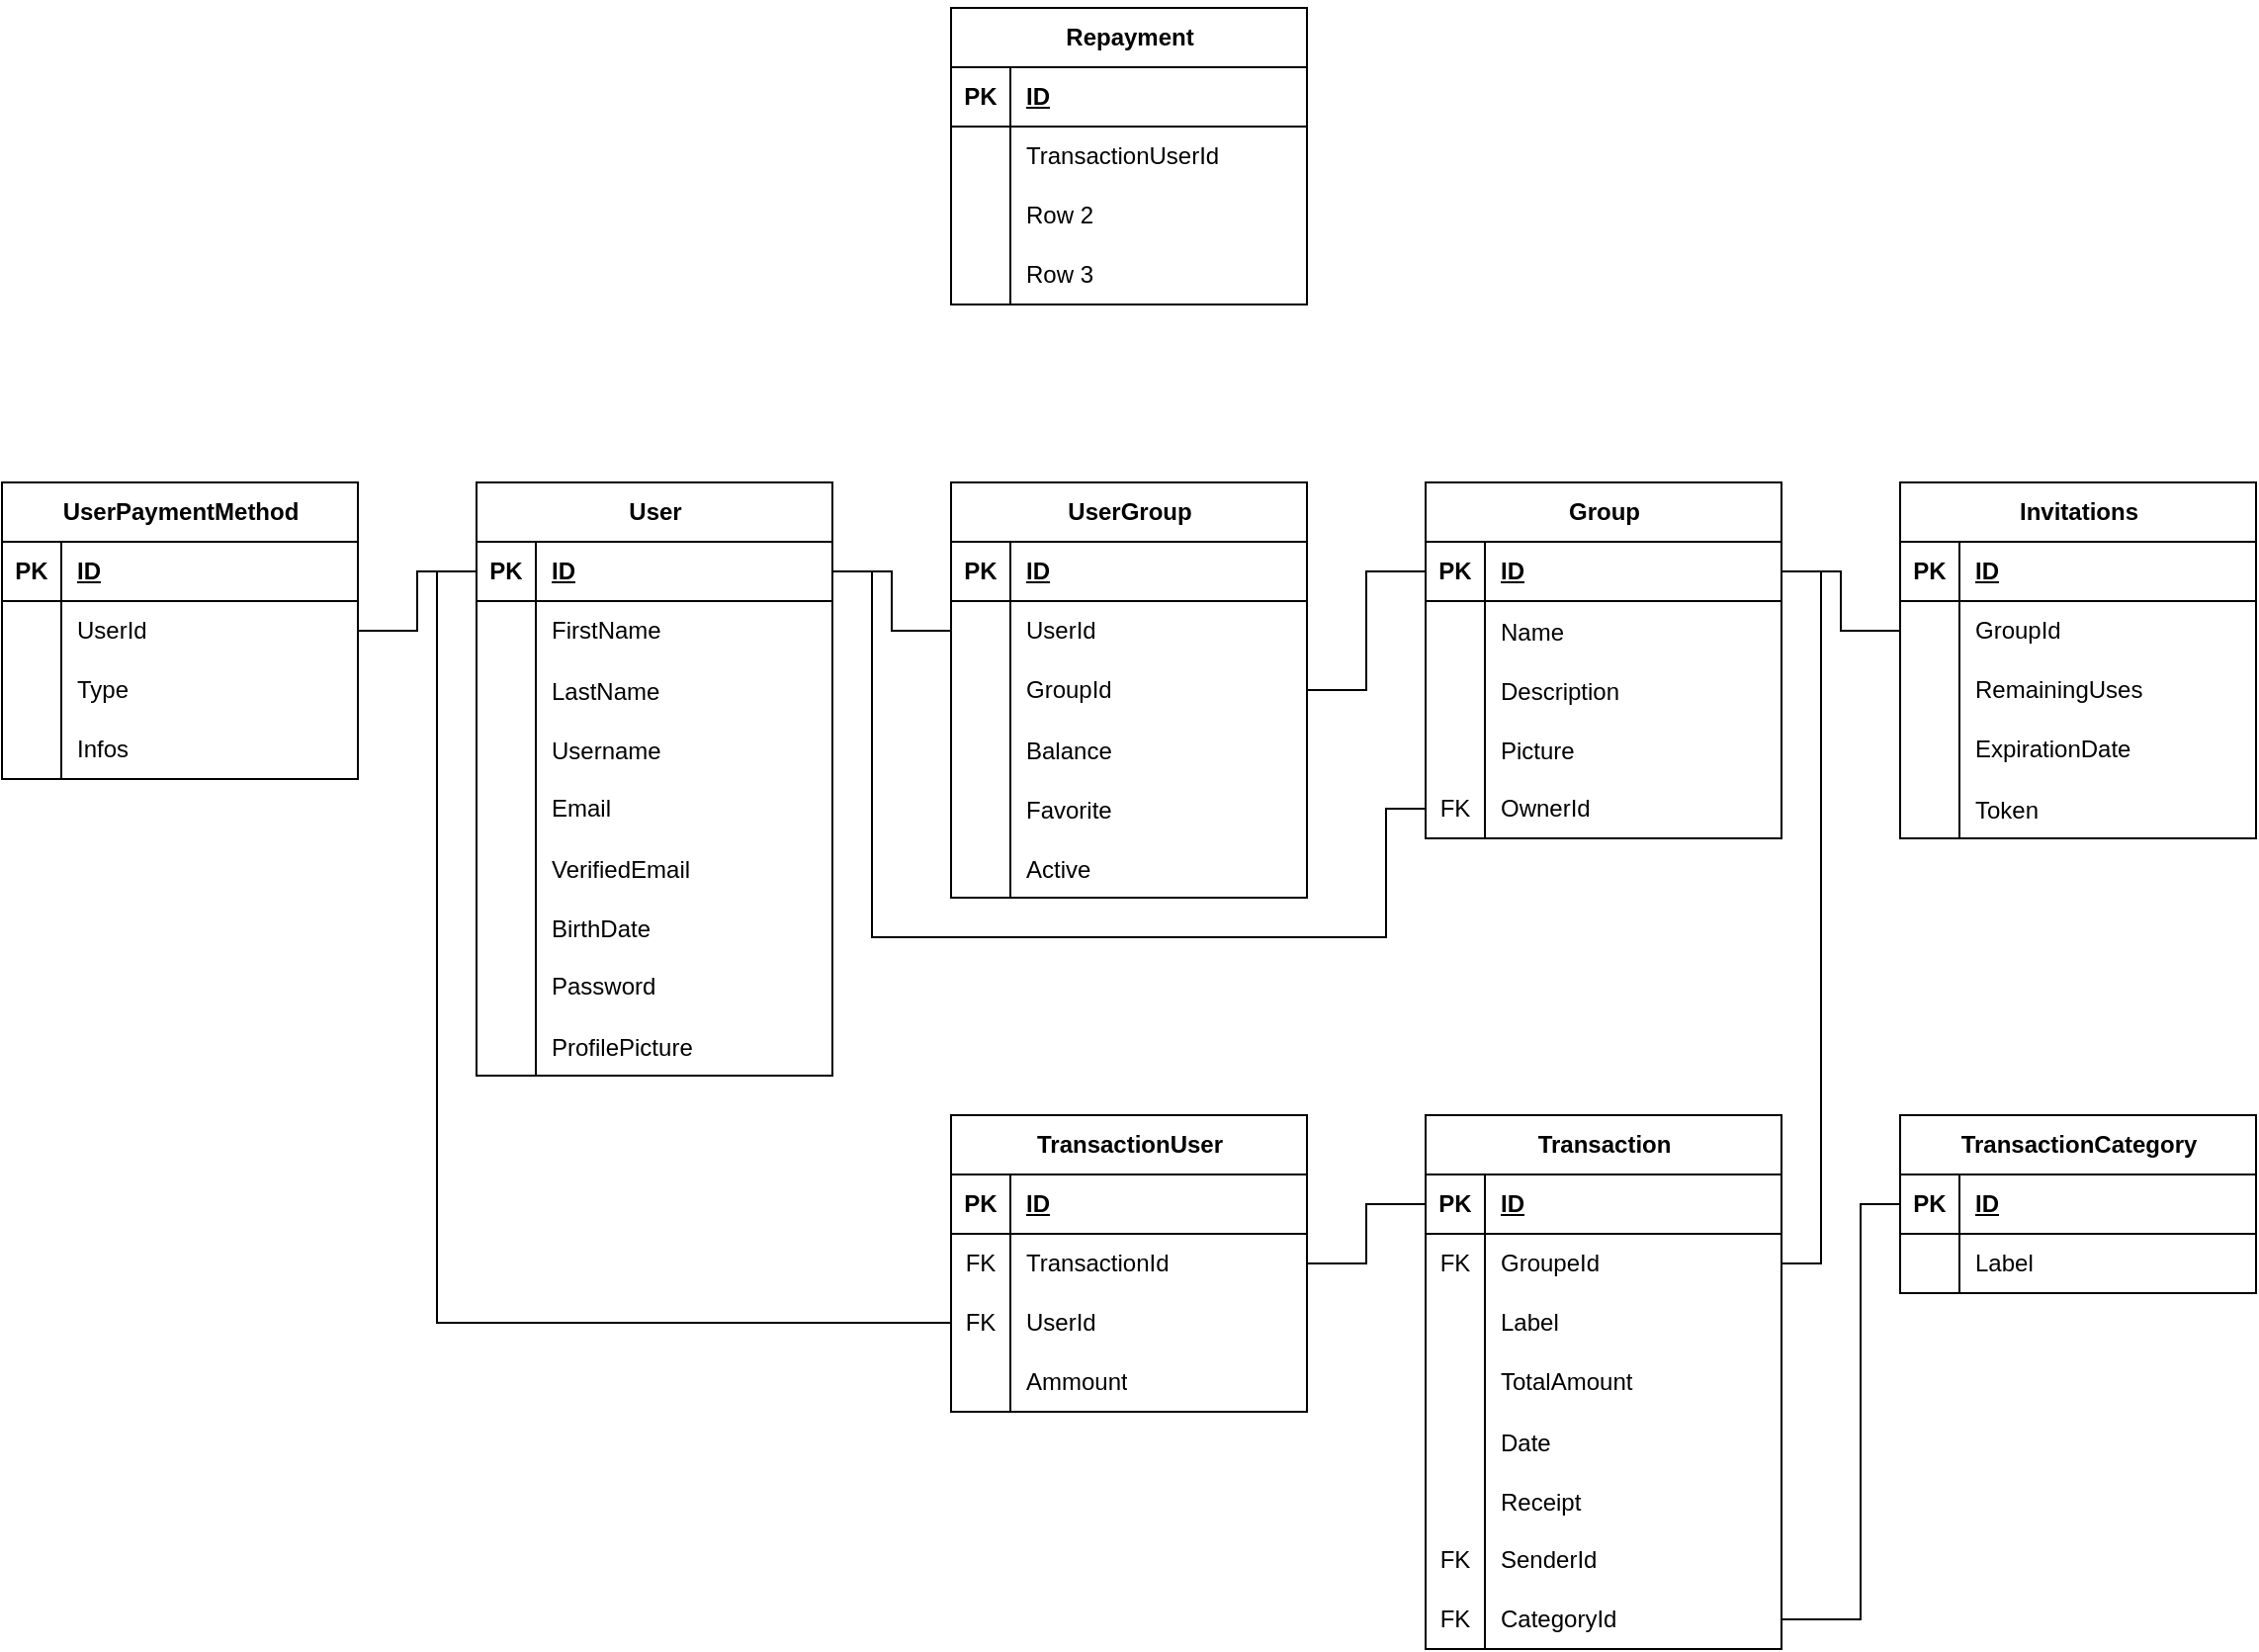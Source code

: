 <mxfile version="24.0.4" type="device">
  <diagram name="Page-1" id="dICfnIpHzRj3zlGAjCOL">
    <mxGraphModel dx="1235" dy="740" grid="1" gridSize="10" guides="1" tooltips="1" connect="1" arrows="1" fold="1" page="1" pageScale="1" pageWidth="2000" pageHeight="2000" math="0" shadow="0">
      <root>
        <mxCell id="0" />
        <mxCell id="1" parent="0" />
        <mxCell id="Q9TRvlxE_U3NsRy2zPiX-1" value="User" style="shape=table;startSize=30;container=1;collapsible=1;childLayout=tableLayout;fixedRows=1;rowLines=0;fontStyle=1;align=center;resizeLast=1;html=1;" parent="1" vertex="1">
          <mxGeometry x="280" y="280" width="180" height="300" as="geometry" />
        </mxCell>
        <mxCell id="Q9TRvlxE_U3NsRy2zPiX-2" value="" style="shape=tableRow;horizontal=0;startSize=0;swimlaneHead=0;swimlaneBody=0;fillColor=none;collapsible=0;dropTarget=0;points=[[0,0.5],[1,0.5]];portConstraint=eastwest;top=0;left=0;right=0;bottom=1;" parent="Q9TRvlxE_U3NsRy2zPiX-1" vertex="1">
          <mxGeometry y="30" width="180" height="30" as="geometry" />
        </mxCell>
        <mxCell id="Q9TRvlxE_U3NsRy2zPiX-3" value="PK" style="shape=partialRectangle;connectable=0;fillColor=none;top=0;left=0;bottom=0;right=0;fontStyle=1;overflow=hidden;whiteSpace=wrap;html=1;" parent="Q9TRvlxE_U3NsRy2zPiX-2" vertex="1">
          <mxGeometry width="30" height="30" as="geometry">
            <mxRectangle width="30" height="30" as="alternateBounds" />
          </mxGeometry>
        </mxCell>
        <mxCell id="Q9TRvlxE_U3NsRy2zPiX-4" value="ID" style="shape=partialRectangle;connectable=0;fillColor=none;top=0;left=0;bottom=0;right=0;align=left;spacingLeft=6;fontStyle=5;overflow=hidden;whiteSpace=wrap;html=1;" parent="Q9TRvlxE_U3NsRy2zPiX-2" vertex="1">
          <mxGeometry x="30" width="150" height="30" as="geometry">
            <mxRectangle width="150" height="30" as="alternateBounds" />
          </mxGeometry>
        </mxCell>
        <mxCell id="Q9TRvlxE_U3NsRy2zPiX-5" value="" style="shape=tableRow;horizontal=0;startSize=0;swimlaneHead=0;swimlaneBody=0;fillColor=none;collapsible=0;dropTarget=0;points=[[0,0.5],[1,0.5]];portConstraint=eastwest;top=0;left=0;right=0;bottom=0;" parent="Q9TRvlxE_U3NsRy2zPiX-1" vertex="1">
          <mxGeometry y="60" width="180" height="30" as="geometry" />
        </mxCell>
        <mxCell id="Q9TRvlxE_U3NsRy2zPiX-6" value="" style="shape=partialRectangle;connectable=0;fillColor=none;top=0;left=0;bottom=0;right=0;editable=1;overflow=hidden;whiteSpace=wrap;html=1;" parent="Q9TRvlxE_U3NsRy2zPiX-5" vertex="1">
          <mxGeometry width="30" height="30" as="geometry">
            <mxRectangle width="30" height="30" as="alternateBounds" />
          </mxGeometry>
        </mxCell>
        <mxCell id="Q9TRvlxE_U3NsRy2zPiX-7" value="FirstName" style="shape=partialRectangle;connectable=0;fillColor=none;top=0;left=0;bottom=0;right=0;align=left;spacingLeft=6;overflow=hidden;whiteSpace=wrap;html=1;" parent="Q9TRvlxE_U3NsRy2zPiX-5" vertex="1">
          <mxGeometry x="30" width="150" height="30" as="geometry">
            <mxRectangle width="150" height="30" as="alternateBounds" />
          </mxGeometry>
        </mxCell>
        <mxCell id="0mL77O75y9aw8C8HfroJ-33" value="" style="shape=tableRow;horizontal=0;startSize=0;swimlaneHead=0;swimlaneBody=0;fillColor=none;collapsible=0;dropTarget=0;points=[[0,0.5],[1,0.5]];portConstraint=eastwest;top=0;left=0;right=0;bottom=0;" parent="Q9TRvlxE_U3NsRy2zPiX-1" vertex="1">
          <mxGeometry y="90" width="180" height="30" as="geometry" />
        </mxCell>
        <mxCell id="0mL77O75y9aw8C8HfroJ-34" value="" style="shape=partialRectangle;connectable=0;fillColor=none;top=0;left=0;bottom=0;right=0;editable=1;overflow=hidden;" parent="0mL77O75y9aw8C8HfroJ-33" vertex="1">
          <mxGeometry width="30" height="30" as="geometry">
            <mxRectangle width="30" height="30" as="alternateBounds" />
          </mxGeometry>
        </mxCell>
        <mxCell id="0mL77O75y9aw8C8HfroJ-35" value="LastName" style="shape=partialRectangle;connectable=0;fillColor=none;top=0;left=0;bottom=0;right=0;align=left;spacingLeft=6;overflow=hidden;" parent="0mL77O75y9aw8C8HfroJ-33" vertex="1">
          <mxGeometry x="30" width="150" height="30" as="geometry">
            <mxRectangle width="150" height="30" as="alternateBounds" />
          </mxGeometry>
        </mxCell>
        <mxCell id="h4ENOzdAuDhGfrV0STLb-4" value="" style="shape=tableRow;horizontal=0;startSize=0;swimlaneHead=0;swimlaneBody=0;fillColor=none;collapsible=0;dropTarget=0;points=[[0,0.5],[1,0.5]];portConstraint=eastwest;top=0;left=0;right=0;bottom=0;" parent="Q9TRvlxE_U3NsRy2zPiX-1" vertex="1">
          <mxGeometry y="120" width="180" height="30" as="geometry" />
        </mxCell>
        <mxCell id="h4ENOzdAuDhGfrV0STLb-5" value="" style="shape=partialRectangle;connectable=0;fillColor=none;top=0;left=0;bottom=0;right=0;editable=1;overflow=hidden;" parent="h4ENOzdAuDhGfrV0STLb-4" vertex="1">
          <mxGeometry width="30" height="30" as="geometry">
            <mxRectangle width="30" height="30" as="alternateBounds" />
          </mxGeometry>
        </mxCell>
        <mxCell id="h4ENOzdAuDhGfrV0STLb-6" value="Username" style="shape=partialRectangle;connectable=0;fillColor=none;top=0;left=0;bottom=0;right=0;align=left;spacingLeft=6;overflow=hidden;" parent="h4ENOzdAuDhGfrV0STLb-4" vertex="1">
          <mxGeometry x="30" width="150" height="30" as="geometry">
            <mxRectangle width="150" height="30" as="alternateBounds" />
          </mxGeometry>
        </mxCell>
        <mxCell id="Q9TRvlxE_U3NsRy2zPiX-8" value="" style="shape=tableRow;horizontal=0;startSize=0;swimlaneHead=0;swimlaneBody=0;fillColor=none;collapsible=0;dropTarget=0;points=[[0,0.5],[1,0.5]];portConstraint=eastwest;top=0;left=0;right=0;bottom=0;" parent="Q9TRvlxE_U3NsRy2zPiX-1" vertex="1">
          <mxGeometry y="150" width="180" height="30" as="geometry" />
        </mxCell>
        <mxCell id="Q9TRvlxE_U3NsRy2zPiX-9" value="" style="shape=partialRectangle;connectable=0;fillColor=none;top=0;left=0;bottom=0;right=0;editable=1;overflow=hidden;whiteSpace=wrap;html=1;" parent="Q9TRvlxE_U3NsRy2zPiX-8" vertex="1">
          <mxGeometry width="30" height="30" as="geometry">
            <mxRectangle width="30" height="30" as="alternateBounds" />
          </mxGeometry>
        </mxCell>
        <mxCell id="Q9TRvlxE_U3NsRy2zPiX-10" value="Email" style="shape=partialRectangle;connectable=0;fillColor=none;top=0;left=0;bottom=0;right=0;align=left;spacingLeft=6;overflow=hidden;whiteSpace=wrap;html=1;" parent="Q9TRvlxE_U3NsRy2zPiX-8" vertex="1">
          <mxGeometry x="30" width="150" height="30" as="geometry">
            <mxRectangle width="150" height="30" as="alternateBounds" />
          </mxGeometry>
        </mxCell>
        <mxCell id="0mL77O75y9aw8C8HfroJ-1" value="" style="shape=tableRow;horizontal=0;startSize=0;swimlaneHead=0;swimlaneBody=0;fillColor=none;collapsible=0;dropTarget=0;points=[[0,0.5],[1,0.5]];portConstraint=eastwest;top=0;left=0;right=0;bottom=0;" parent="Q9TRvlxE_U3NsRy2zPiX-1" vertex="1">
          <mxGeometry y="180" width="180" height="30" as="geometry" />
        </mxCell>
        <mxCell id="0mL77O75y9aw8C8HfroJ-2" value="" style="shape=partialRectangle;connectable=0;fillColor=none;top=0;left=0;bottom=0;right=0;editable=1;overflow=hidden;" parent="0mL77O75y9aw8C8HfroJ-1" vertex="1">
          <mxGeometry width="30" height="30" as="geometry">
            <mxRectangle width="30" height="30" as="alternateBounds" />
          </mxGeometry>
        </mxCell>
        <mxCell id="0mL77O75y9aw8C8HfroJ-3" value="VerifiedEmail" style="shape=partialRectangle;connectable=0;fillColor=none;top=0;left=0;bottom=0;right=0;align=left;spacingLeft=6;overflow=hidden;" parent="0mL77O75y9aw8C8HfroJ-1" vertex="1">
          <mxGeometry x="30" width="150" height="30" as="geometry">
            <mxRectangle width="150" height="30" as="alternateBounds" />
          </mxGeometry>
        </mxCell>
        <mxCell id="h4ENOzdAuDhGfrV0STLb-1" value="" style="shape=tableRow;horizontal=0;startSize=0;swimlaneHead=0;swimlaneBody=0;fillColor=none;collapsible=0;dropTarget=0;points=[[0,0.5],[1,0.5]];portConstraint=eastwest;top=0;left=0;right=0;bottom=0;" parent="Q9TRvlxE_U3NsRy2zPiX-1" vertex="1">
          <mxGeometry y="210" width="180" height="30" as="geometry" />
        </mxCell>
        <mxCell id="h4ENOzdAuDhGfrV0STLb-2" value="" style="shape=partialRectangle;connectable=0;fillColor=none;top=0;left=0;bottom=0;right=0;editable=1;overflow=hidden;" parent="h4ENOzdAuDhGfrV0STLb-1" vertex="1">
          <mxGeometry width="30" height="30" as="geometry">
            <mxRectangle width="30" height="30" as="alternateBounds" />
          </mxGeometry>
        </mxCell>
        <mxCell id="h4ENOzdAuDhGfrV0STLb-3" value="BirthDate" style="shape=partialRectangle;connectable=0;fillColor=none;top=0;left=0;bottom=0;right=0;align=left;spacingLeft=6;overflow=hidden;" parent="h4ENOzdAuDhGfrV0STLb-1" vertex="1">
          <mxGeometry x="30" width="150" height="30" as="geometry">
            <mxRectangle width="150" height="30" as="alternateBounds" />
          </mxGeometry>
        </mxCell>
        <mxCell id="Q9TRvlxE_U3NsRy2zPiX-11" value="" style="shape=tableRow;horizontal=0;startSize=0;swimlaneHead=0;swimlaneBody=0;fillColor=none;collapsible=0;dropTarget=0;points=[[0,0.5],[1,0.5]];portConstraint=eastwest;top=0;left=0;right=0;bottom=0;" parent="Q9TRvlxE_U3NsRy2zPiX-1" vertex="1">
          <mxGeometry y="240" width="180" height="30" as="geometry" />
        </mxCell>
        <mxCell id="Q9TRvlxE_U3NsRy2zPiX-12" value="" style="shape=partialRectangle;connectable=0;fillColor=none;top=0;left=0;bottom=0;right=0;editable=1;overflow=hidden;whiteSpace=wrap;html=1;" parent="Q9TRvlxE_U3NsRy2zPiX-11" vertex="1">
          <mxGeometry width="30" height="30" as="geometry">
            <mxRectangle width="30" height="30" as="alternateBounds" />
          </mxGeometry>
        </mxCell>
        <mxCell id="Q9TRvlxE_U3NsRy2zPiX-13" value="Password" style="shape=partialRectangle;connectable=0;fillColor=none;top=0;left=0;bottom=0;right=0;align=left;spacingLeft=6;overflow=hidden;whiteSpace=wrap;html=1;" parent="Q9TRvlxE_U3NsRy2zPiX-11" vertex="1">
          <mxGeometry x="30" width="150" height="30" as="geometry">
            <mxRectangle width="150" height="30" as="alternateBounds" />
          </mxGeometry>
        </mxCell>
        <mxCell id="eYd8z5ti8lyEU6Po_vvM-1" value="" style="shape=tableRow;horizontal=0;startSize=0;swimlaneHead=0;swimlaneBody=0;fillColor=none;collapsible=0;dropTarget=0;points=[[0,0.5],[1,0.5]];portConstraint=eastwest;top=0;left=0;right=0;bottom=0;" parent="Q9TRvlxE_U3NsRy2zPiX-1" vertex="1">
          <mxGeometry y="270" width="180" height="30" as="geometry" />
        </mxCell>
        <mxCell id="eYd8z5ti8lyEU6Po_vvM-2" value="" style="shape=partialRectangle;connectable=0;fillColor=none;top=0;left=0;bottom=0;right=0;editable=1;overflow=hidden;" parent="eYd8z5ti8lyEU6Po_vvM-1" vertex="1">
          <mxGeometry width="30" height="30" as="geometry">
            <mxRectangle width="30" height="30" as="alternateBounds" />
          </mxGeometry>
        </mxCell>
        <mxCell id="eYd8z5ti8lyEU6Po_vvM-3" value="ProfilePicture" style="shape=partialRectangle;connectable=0;fillColor=none;top=0;left=0;bottom=0;right=0;align=left;spacingLeft=6;overflow=hidden;" parent="eYd8z5ti8lyEU6Po_vvM-1" vertex="1">
          <mxGeometry x="30" width="150" height="30" as="geometry">
            <mxRectangle width="150" height="30" as="alternateBounds" />
          </mxGeometry>
        </mxCell>
        <mxCell id="Q9TRvlxE_U3NsRy2zPiX-18" value="Group" style="shape=table;startSize=30;container=1;collapsible=1;childLayout=tableLayout;fixedRows=1;rowLines=0;fontStyle=1;align=center;resizeLast=1;html=1;" parent="1" vertex="1">
          <mxGeometry x="760" y="280" width="180" height="180" as="geometry" />
        </mxCell>
        <mxCell id="Q9TRvlxE_U3NsRy2zPiX-19" value="" style="shape=tableRow;horizontal=0;startSize=0;swimlaneHead=0;swimlaneBody=0;fillColor=none;collapsible=0;dropTarget=0;points=[[0,0.5],[1,0.5]];portConstraint=eastwest;top=0;left=0;right=0;bottom=1;" parent="Q9TRvlxE_U3NsRy2zPiX-18" vertex="1">
          <mxGeometry y="30" width="180" height="30" as="geometry" />
        </mxCell>
        <mxCell id="Q9TRvlxE_U3NsRy2zPiX-20" value="PK" style="shape=partialRectangle;connectable=0;fillColor=none;top=0;left=0;bottom=0;right=0;fontStyle=1;overflow=hidden;whiteSpace=wrap;html=1;" parent="Q9TRvlxE_U3NsRy2zPiX-19" vertex="1">
          <mxGeometry width="30" height="30" as="geometry">
            <mxRectangle width="30" height="30" as="alternateBounds" />
          </mxGeometry>
        </mxCell>
        <mxCell id="Q9TRvlxE_U3NsRy2zPiX-21" value="ID" style="shape=partialRectangle;connectable=0;fillColor=none;top=0;left=0;bottom=0;right=0;align=left;spacingLeft=6;fontStyle=5;overflow=hidden;whiteSpace=wrap;html=1;" parent="Q9TRvlxE_U3NsRy2zPiX-19" vertex="1">
          <mxGeometry x="30" width="150" height="30" as="geometry">
            <mxRectangle width="150" height="30" as="alternateBounds" />
          </mxGeometry>
        </mxCell>
        <mxCell id="eYd8z5ti8lyEU6Po_vvM-51" value="" style="shape=tableRow;horizontal=0;startSize=0;swimlaneHead=0;swimlaneBody=0;fillColor=none;collapsible=0;dropTarget=0;points=[[0,0.5],[1,0.5]];portConstraint=eastwest;top=0;left=0;right=0;bottom=0;" parent="Q9TRvlxE_U3NsRy2zPiX-18" vertex="1">
          <mxGeometry y="60" width="180" height="30" as="geometry" />
        </mxCell>
        <mxCell id="eYd8z5ti8lyEU6Po_vvM-52" value="" style="shape=partialRectangle;connectable=0;fillColor=none;top=0;left=0;bottom=0;right=0;editable=1;overflow=hidden;" parent="eYd8z5ti8lyEU6Po_vvM-51" vertex="1">
          <mxGeometry width="30" height="30" as="geometry">
            <mxRectangle width="30" height="30" as="alternateBounds" />
          </mxGeometry>
        </mxCell>
        <mxCell id="eYd8z5ti8lyEU6Po_vvM-53" value="Name" style="shape=partialRectangle;connectable=0;fillColor=none;top=0;left=0;bottom=0;right=0;align=left;spacingLeft=6;overflow=hidden;" parent="eYd8z5ti8lyEU6Po_vvM-51" vertex="1">
          <mxGeometry x="30" width="150" height="30" as="geometry">
            <mxRectangle width="150" height="30" as="alternateBounds" />
          </mxGeometry>
        </mxCell>
        <mxCell id="0mL77O75y9aw8C8HfroJ-7" value="" style="shape=tableRow;horizontal=0;startSize=0;swimlaneHead=0;swimlaneBody=0;fillColor=none;collapsible=0;dropTarget=0;points=[[0,0.5],[1,0.5]];portConstraint=eastwest;top=0;left=0;right=0;bottom=0;" parent="Q9TRvlxE_U3NsRy2zPiX-18" vertex="1">
          <mxGeometry y="90" width="180" height="30" as="geometry" />
        </mxCell>
        <mxCell id="0mL77O75y9aw8C8HfroJ-8" value="" style="shape=partialRectangle;connectable=0;fillColor=none;top=0;left=0;bottom=0;right=0;editable=1;overflow=hidden;" parent="0mL77O75y9aw8C8HfroJ-7" vertex="1">
          <mxGeometry width="30" height="30" as="geometry">
            <mxRectangle width="30" height="30" as="alternateBounds" />
          </mxGeometry>
        </mxCell>
        <mxCell id="0mL77O75y9aw8C8HfroJ-9" value="Description" style="shape=partialRectangle;connectable=0;fillColor=none;top=0;left=0;bottom=0;right=0;align=left;spacingLeft=6;overflow=hidden;" parent="0mL77O75y9aw8C8HfroJ-7" vertex="1">
          <mxGeometry x="30" width="150" height="30" as="geometry">
            <mxRectangle width="150" height="30" as="alternateBounds" />
          </mxGeometry>
        </mxCell>
        <mxCell id="0mL77O75y9aw8C8HfroJ-10" value="" style="shape=tableRow;horizontal=0;startSize=0;swimlaneHead=0;swimlaneBody=0;fillColor=none;collapsible=0;dropTarget=0;points=[[0,0.5],[1,0.5]];portConstraint=eastwest;top=0;left=0;right=0;bottom=0;" parent="Q9TRvlxE_U3NsRy2zPiX-18" vertex="1">
          <mxGeometry y="120" width="180" height="30" as="geometry" />
        </mxCell>
        <mxCell id="0mL77O75y9aw8C8HfroJ-11" value="" style="shape=partialRectangle;connectable=0;fillColor=none;top=0;left=0;bottom=0;right=0;editable=1;overflow=hidden;" parent="0mL77O75y9aw8C8HfroJ-10" vertex="1">
          <mxGeometry width="30" height="30" as="geometry">
            <mxRectangle width="30" height="30" as="alternateBounds" />
          </mxGeometry>
        </mxCell>
        <mxCell id="0mL77O75y9aw8C8HfroJ-12" value="Picture" style="shape=partialRectangle;connectable=0;fillColor=none;top=0;left=0;bottom=0;right=0;align=left;spacingLeft=6;overflow=hidden;" parent="0mL77O75y9aw8C8HfroJ-10" vertex="1">
          <mxGeometry x="30" width="150" height="30" as="geometry">
            <mxRectangle width="150" height="30" as="alternateBounds" />
          </mxGeometry>
        </mxCell>
        <mxCell id="qeJDPoLPj1U3H1TJBZwJ-5" value="" style="shape=tableRow;horizontal=0;startSize=0;swimlaneHead=0;swimlaneBody=0;fillColor=none;collapsible=0;dropTarget=0;points=[[0,0.5],[1,0.5]];portConstraint=eastwest;top=0;left=0;right=0;bottom=0;" parent="Q9TRvlxE_U3NsRy2zPiX-18" vertex="1">
          <mxGeometry y="150" width="180" height="30" as="geometry" />
        </mxCell>
        <mxCell id="qeJDPoLPj1U3H1TJBZwJ-6" value="FK" style="shape=partialRectangle;connectable=0;fillColor=none;top=0;left=0;bottom=0;right=0;fontStyle=0;overflow=hidden;whiteSpace=wrap;html=1;" parent="qeJDPoLPj1U3H1TJBZwJ-5" vertex="1">
          <mxGeometry width="30" height="30" as="geometry">
            <mxRectangle width="30" height="30" as="alternateBounds" />
          </mxGeometry>
        </mxCell>
        <mxCell id="qeJDPoLPj1U3H1TJBZwJ-7" value="OwnerId" style="shape=partialRectangle;connectable=0;fillColor=none;top=0;left=0;bottom=0;right=0;align=left;spacingLeft=6;fontStyle=0;overflow=hidden;whiteSpace=wrap;html=1;" parent="qeJDPoLPj1U3H1TJBZwJ-5" vertex="1">
          <mxGeometry x="30" width="150" height="30" as="geometry">
            <mxRectangle width="150" height="30" as="alternateBounds" />
          </mxGeometry>
        </mxCell>
        <mxCell id="eYd8z5ti8lyEU6Po_vvM-4" value="Transaction" style="shape=table;startSize=30;container=1;collapsible=1;childLayout=tableLayout;fixedRows=1;rowLines=0;fontStyle=1;align=center;resizeLast=1;html=1;" parent="1" vertex="1">
          <mxGeometry x="760" y="600" width="180" height="270" as="geometry">
            <mxRectangle x="520" y="360" width="110" height="30" as="alternateBounds" />
          </mxGeometry>
        </mxCell>
        <mxCell id="eYd8z5ti8lyEU6Po_vvM-5" value="" style="shape=tableRow;horizontal=0;startSize=0;swimlaneHead=0;swimlaneBody=0;fillColor=none;collapsible=0;dropTarget=0;points=[[0,0.5],[1,0.5]];portConstraint=eastwest;top=0;left=0;right=0;bottom=1;" parent="eYd8z5ti8lyEU6Po_vvM-4" vertex="1">
          <mxGeometry y="30" width="180" height="30" as="geometry" />
        </mxCell>
        <mxCell id="eYd8z5ti8lyEU6Po_vvM-6" value="PK" style="shape=partialRectangle;connectable=0;fillColor=none;top=0;left=0;bottom=0;right=0;fontStyle=1;overflow=hidden;whiteSpace=wrap;html=1;" parent="eYd8z5ti8lyEU6Po_vvM-5" vertex="1">
          <mxGeometry width="30" height="30" as="geometry">
            <mxRectangle width="30" height="30" as="alternateBounds" />
          </mxGeometry>
        </mxCell>
        <mxCell id="eYd8z5ti8lyEU6Po_vvM-7" value="ID" style="shape=partialRectangle;connectable=0;fillColor=none;top=0;left=0;bottom=0;right=0;align=left;spacingLeft=6;fontStyle=5;overflow=hidden;whiteSpace=wrap;html=1;" parent="eYd8z5ti8lyEU6Po_vvM-5" vertex="1">
          <mxGeometry x="30" width="150" height="30" as="geometry">
            <mxRectangle width="150" height="30" as="alternateBounds" />
          </mxGeometry>
        </mxCell>
        <mxCell id="eYd8z5ti8lyEU6Po_vvM-23" value="" style="shape=tableRow;horizontal=0;startSize=0;swimlaneHead=0;swimlaneBody=0;fillColor=none;collapsible=0;dropTarget=0;points=[[0,0.5],[1,0.5]];portConstraint=eastwest;top=0;left=0;right=0;bottom=0;" parent="eYd8z5ti8lyEU6Po_vvM-4" vertex="1">
          <mxGeometry y="60" width="180" height="30" as="geometry" />
        </mxCell>
        <mxCell id="eYd8z5ti8lyEU6Po_vvM-24" value="FK" style="shape=partialRectangle;connectable=0;fillColor=none;top=0;left=0;bottom=0;right=0;fontStyle=0;overflow=hidden;whiteSpace=wrap;html=1;" parent="eYd8z5ti8lyEU6Po_vvM-23" vertex="1">
          <mxGeometry width="30" height="30" as="geometry">
            <mxRectangle width="30" height="30" as="alternateBounds" />
          </mxGeometry>
        </mxCell>
        <mxCell id="eYd8z5ti8lyEU6Po_vvM-25" value="GroupeId" style="shape=partialRectangle;connectable=0;fillColor=none;top=0;left=0;bottom=0;right=0;align=left;spacingLeft=6;fontStyle=0;overflow=hidden;whiteSpace=wrap;html=1;" parent="eYd8z5ti8lyEU6Po_vvM-23" vertex="1">
          <mxGeometry x="30" width="150" height="30" as="geometry">
            <mxRectangle width="150" height="30" as="alternateBounds" />
          </mxGeometry>
        </mxCell>
        <mxCell id="eYd8z5ti8lyEU6Po_vvM-8" value="" style="shape=tableRow;horizontal=0;startSize=0;swimlaneHead=0;swimlaneBody=0;fillColor=none;collapsible=0;dropTarget=0;points=[[0,0.5],[1,0.5]];portConstraint=eastwest;top=0;left=0;right=0;bottom=0;" parent="eYd8z5ti8lyEU6Po_vvM-4" vertex="1">
          <mxGeometry y="90" width="180" height="30" as="geometry" />
        </mxCell>
        <mxCell id="eYd8z5ti8lyEU6Po_vvM-9" value="" style="shape=partialRectangle;connectable=0;fillColor=none;top=0;left=0;bottom=0;right=0;editable=1;overflow=hidden;whiteSpace=wrap;html=1;" parent="eYd8z5ti8lyEU6Po_vvM-8" vertex="1">
          <mxGeometry width="30" height="30" as="geometry">
            <mxRectangle width="30" height="30" as="alternateBounds" />
          </mxGeometry>
        </mxCell>
        <mxCell id="eYd8z5ti8lyEU6Po_vvM-10" value="Label" style="shape=partialRectangle;connectable=0;fillColor=none;top=0;left=0;bottom=0;right=0;align=left;spacingLeft=6;overflow=hidden;whiteSpace=wrap;html=1;" parent="eYd8z5ti8lyEU6Po_vvM-8" vertex="1">
          <mxGeometry x="30" width="150" height="30" as="geometry">
            <mxRectangle width="150" height="30" as="alternateBounds" />
          </mxGeometry>
        </mxCell>
        <mxCell id="eYd8z5ti8lyEU6Po_vvM-14" value="" style="shape=tableRow;horizontal=0;startSize=0;swimlaneHead=0;swimlaneBody=0;fillColor=none;collapsible=0;dropTarget=0;points=[[0,0.5],[1,0.5]];portConstraint=eastwest;top=0;left=0;right=0;bottom=0;" parent="eYd8z5ti8lyEU6Po_vvM-4" vertex="1">
          <mxGeometry y="120" width="180" height="30" as="geometry" />
        </mxCell>
        <mxCell id="eYd8z5ti8lyEU6Po_vvM-15" value="" style="shape=partialRectangle;connectable=0;fillColor=none;top=0;left=0;bottom=0;right=0;editable=1;overflow=hidden;whiteSpace=wrap;html=1;" parent="eYd8z5ti8lyEU6Po_vvM-14" vertex="1">
          <mxGeometry width="30" height="30" as="geometry">
            <mxRectangle width="30" height="30" as="alternateBounds" />
          </mxGeometry>
        </mxCell>
        <mxCell id="eYd8z5ti8lyEU6Po_vvM-16" value="TotalAmount" style="shape=partialRectangle;connectable=0;fillColor=none;top=0;left=0;bottom=0;right=0;align=left;spacingLeft=6;overflow=hidden;whiteSpace=wrap;html=1;" parent="eYd8z5ti8lyEU6Po_vvM-14" vertex="1">
          <mxGeometry x="30" width="150" height="30" as="geometry">
            <mxRectangle width="150" height="30" as="alternateBounds" />
          </mxGeometry>
        </mxCell>
        <mxCell id="eYd8z5ti8lyEU6Po_vvM-17" value="" style="shape=tableRow;horizontal=0;startSize=0;swimlaneHead=0;swimlaneBody=0;fillColor=none;collapsible=0;dropTarget=0;points=[[0,0.5],[1,0.5]];portConstraint=eastwest;top=0;left=0;right=0;bottom=0;" parent="eYd8z5ti8lyEU6Po_vvM-4" vertex="1">
          <mxGeometry y="150" width="180" height="30" as="geometry" />
        </mxCell>
        <mxCell id="eYd8z5ti8lyEU6Po_vvM-18" value="" style="shape=partialRectangle;connectable=0;fillColor=none;top=0;left=0;bottom=0;right=0;editable=1;overflow=hidden;" parent="eYd8z5ti8lyEU6Po_vvM-17" vertex="1">
          <mxGeometry width="30" height="30" as="geometry">
            <mxRectangle width="30" height="30" as="alternateBounds" />
          </mxGeometry>
        </mxCell>
        <mxCell id="eYd8z5ti8lyEU6Po_vvM-19" value="Date" style="shape=partialRectangle;connectable=0;fillColor=none;top=0;left=0;bottom=0;right=0;align=left;spacingLeft=6;overflow=hidden;" parent="eYd8z5ti8lyEU6Po_vvM-17" vertex="1">
          <mxGeometry x="30" width="150" height="30" as="geometry">
            <mxRectangle width="150" height="30" as="alternateBounds" />
          </mxGeometry>
        </mxCell>
        <mxCell id="eYd8z5ti8lyEU6Po_vvM-20" value="" style="shape=tableRow;horizontal=0;startSize=0;swimlaneHead=0;swimlaneBody=0;fillColor=none;collapsible=0;dropTarget=0;points=[[0,0.5],[1,0.5]];portConstraint=eastwest;top=0;left=0;right=0;bottom=0;" parent="eYd8z5ti8lyEU6Po_vvM-4" vertex="1">
          <mxGeometry y="180" width="180" height="30" as="geometry" />
        </mxCell>
        <mxCell id="eYd8z5ti8lyEU6Po_vvM-21" value="" style="shape=partialRectangle;connectable=0;fillColor=none;top=0;left=0;bottom=0;right=0;editable=1;overflow=hidden;" parent="eYd8z5ti8lyEU6Po_vvM-20" vertex="1">
          <mxGeometry width="30" height="30" as="geometry">
            <mxRectangle width="30" height="30" as="alternateBounds" />
          </mxGeometry>
        </mxCell>
        <mxCell id="eYd8z5ti8lyEU6Po_vvM-22" value="Receipt" style="shape=partialRectangle;connectable=0;fillColor=none;top=0;left=0;bottom=0;right=0;align=left;spacingLeft=6;overflow=hidden;" parent="eYd8z5ti8lyEU6Po_vvM-20" vertex="1">
          <mxGeometry x="30" width="150" height="30" as="geometry">
            <mxRectangle width="150" height="30" as="alternateBounds" />
          </mxGeometry>
        </mxCell>
        <mxCell id="eYd8z5ti8lyEU6Po_vvM-26" value="" style="shape=tableRow;horizontal=0;startSize=0;swimlaneHead=0;swimlaneBody=0;fillColor=none;collapsible=0;dropTarget=0;points=[[0,0.5],[1,0.5]];portConstraint=eastwest;top=0;left=0;right=0;bottom=0;" parent="eYd8z5ti8lyEU6Po_vvM-4" vertex="1">
          <mxGeometry y="210" width="180" height="30" as="geometry" />
        </mxCell>
        <mxCell id="eYd8z5ti8lyEU6Po_vvM-27" value="FK" style="shape=partialRectangle;connectable=0;fillColor=none;top=0;left=0;bottom=0;right=0;fontStyle=0;overflow=hidden;whiteSpace=wrap;html=1;" parent="eYd8z5ti8lyEU6Po_vvM-26" vertex="1">
          <mxGeometry width="30" height="30" as="geometry">
            <mxRectangle width="30" height="30" as="alternateBounds" />
          </mxGeometry>
        </mxCell>
        <mxCell id="eYd8z5ti8lyEU6Po_vvM-28" value="SenderId" style="shape=partialRectangle;connectable=0;fillColor=none;top=0;left=0;bottom=0;right=0;align=left;spacingLeft=6;fontStyle=0;overflow=hidden;whiteSpace=wrap;html=1;" parent="eYd8z5ti8lyEU6Po_vvM-26" vertex="1">
          <mxGeometry x="30" width="150" height="30" as="geometry">
            <mxRectangle width="150" height="30" as="alternateBounds" />
          </mxGeometry>
        </mxCell>
        <mxCell id="eYd8z5ti8lyEU6Po_vvM-29" value="" style="shape=tableRow;horizontal=0;startSize=0;swimlaneHead=0;swimlaneBody=0;fillColor=none;collapsible=0;dropTarget=0;points=[[0,0.5],[1,0.5]];portConstraint=eastwest;top=0;left=0;right=0;bottom=0;" parent="eYd8z5ti8lyEU6Po_vvM-4" vertex="1">
          <mxGeometry y="240" width="180" height="30" as="geometry" />
        </mxCell>
        <mxCell id="eYd8z5ti8lyEU6Po_vvM-30" value="FK" style="shape=partialRectangle;connectable=0;fillColor=none;top=0;left=0;bottom=0;right=0;fontStyle=0;overflow=hidden;whiteSpace=wrap;html=1;" parent="eYd8z5ti8lyEU6Po_vvM-29" vertex="1">
          <mxGeometry width="30" height="30" as="geometry">
            <mxRectangle width="30" height="30" as="alternateBounds" />
          </mxGeometry>
        </mxCell>
        <mxCell id="eYd8z5ti8lyEU6Po_vvM-31" value="CategoryId" style="shape=partialRectangle;connectable=0;fillColor=none;top=0;left=0;bottom=0;right=0;align=left;spacingLeft=6;fontStyle=0;overflow=hidden;whiteSpace=wrap;html=1;" parent="eYd8z5ti8lyEU6Po_vvM-29" vertex="1">
          <mxGeometry x="30" width="150" height="30" as="geometry">
            <mxRectangle width="150" height="30" as="alternateBounds" />
          </mxGeometry>
        </mxCell>
        <mxCell id="eYd8z5ti8lyEU6Po_vvM-32" value="TransactionCategory" style="shape=table;startSize=30;container=1;collapsible=1;childLayout=tableLayout;fixedRows=1;rowLines=0;fontStyle=1;align=center;resizeLast=1;html=1;" parent="1" vertex="1">
          <mxGeometry x="1000" y="600" width="180" height="90" as="geometry" />
        </mxCell>
        <mxCell id="eYd8z5ti8lyEU6Po_vvM-33" value="" style="shape=tableRow;horizontal=0;startSize=0;swimlaneHead=0;swimlaneBody=0;fillColor=none;collapsible=0;dropTarget=0;points=[[0,0.5],[1,0.5]];portConstraint=eastwest;top=0;left=0;right=0;bottom=1;" parent="eYd8z5ti8lyEU6Po_vvM-32" vertex="1">
          <mxGeometry y="30" width="180" height="30" as="geometry" />
        </mxCell>
        <mxCell id="eYd8z5ti8lyEU6Po_vvM-34" value="PK" style="shape=partialRectangle;connectable=0;fillColor=none;top=0;left=0;bottom=0;right=0;fontStyle=1;overflow=hidden;whiteSpace=wrap;html=1;" parent="eYd8z5ti8lyEU6Po_vvM-33" vertex="1">
          <mxGeometry width="30" height="30" as="geometry">
            <mxRectangle width="30" height="30" as="alternateBounds" />
          </mxGeometry>
        </mxCell>
        <mxCell id="eYd8z5ti8lyEU6Po_vvM-35" value="ID" style="shape=partialRectangle;connectable=0;fillColor=none;top=0;left=0;bottom=0;right=0;align=left;spacingLeft=6;fontStyle=5;overflow=hidden;whiteSpace=wrap;html=1;" parent="eYd8z5ti8lyEU6Po_vvM-33" vertex="1">
          <mxGeometry x="30" width="150" height="30" as="geometry">
            <mxRectangle width="150" height="30" as="alternateBounds" />
          </mxGeometry>
        </mxCell>
        <mxCell id="eYd8z5ti8lyEU6Po_vvM-36" value="" style="shape=tableRow;horizontal=0;startSize=0;swimlaneHead=0;swimlaneBody=0;fillColor=none;collapsible=0;dropTarget=0;points=[[0,0.5],[1,0.5]];portConstraint=eastwest;top=0;left=0;right=0;bottom=0;" parent="eYd8z5ti8lyEU6Po_vvM-32" vertex="1">
          <mxGeometry y="60" width="180" height="30" as="geometry" />
        </mxCell>
        <mxCell id="eYd8z5ti8lyEU6Po_vvM-37" value="" style="shape=partialRectangle;connectable=0;fillColor=none;top=0;left=0;bottom=0;right=0;editable=1;overflow=hidden;whiteSpace=wrap;html=1;" parent="eYd8z5ti8lyEU6Po_vvM-36" vertex="1">
          <mxGeometry width="30" height="30" as="geometry">
            <mxRectangle width="30" height="30" as="alternateBounds" />
          </mxGeometry>
        </mxCell>
        <mxCell id="eYd8z5ti8lyEU6Po_vvM-38" value="Label" style="shape=partialRectangle;connectable=0;fillColor=none;top=0;left=0;bottom=0;right=0;align=left;spacingLeft=6;overflow=hidden;whiteSpace=wrap;html=1;" parent="eYd8z5ti8lyEU6Po_vvM-36" vertex="1">
          <mxGeometry x="30" width="150" height="30" as="geometry">
            <mxRectangle width="150" height="30" as="alternateBounds" />
          </mxGeometry>
        </mxCell>
        <mxCell id="0mL77O75y9aw8C8HfroJ-13" value="UserGroup" style="shape=table;startSize=30;container=1;collapsible=1;childLayout=tableLayout;fixedRows=1;rowLines=0;fontStyle=1;align=center;resizeLast=1;html=1;" parent="1" vertex="1">
          <mxGeometry x="520" y="280" width="180" height="210" as="geometry" />
        </mxCell>
        <mxCell id="0mL77O75y9aw8C8HfroJ-14" value="" style="shape=tableRow;horizontal=0;startSize=0;swimlaneHead=0;swimlaneBody=0;fillColor=none;collapsible=0;dropTarget=0;points=[[0,0.5],[1,0.5]];portConstraint=eastwest;top=0;left=0;right=0;bottom=1;" parent="0mL77O75y9aw8C8HfroJ-13" vertex="1">
          <mxGeometry y="30" width="180" height="30" as="geometry" />
        </mxCell>
        <mxCell id="0mL77O75y9aw8C8HfroJ-15" value="PK" style="shape=partialRectangle;connectable=0;fillColor=none;top=0;left=0;bottom=0;right=0;fontStyle=1;overflow=hidden;whiteSpace=wrap;html=1;" parent="0mL77O75y9aw8C8HfroJ-14" vertex="1">
          <mxGeometry width="30" height="30" as="geometry">
            <mxRectangle width="30" height="30" as="alternateBounds" />
          </mxGeometry>
        </mxCell>
        <mxCell id="0mL77O75y9aw8C8HfroJ-16" value="ID" style="shape=partialRectangle;connectable=0;fillColor=none;top=0;left=0;bottom=0;right=0;align=left;spacingLeft=6;fontStyle=5;overflow=hidden;whiteSpace=wrap;html=1;" parent="0mL77O75y9aw8C8HfroJ-14" vertex="1">
          <mxGeometry x="30" width="150" height="30" as="geometry">
            <mxRectangle width="150" height="30" as="alternateBounds" />
          </mxGeometry>
        </mxCell>
        <mxCell id="0mL77O75y9aw8C8HfroJ-17" value="" style="shape=tableRow;horizontal=0;startSize=0;swimlaneHead=0;swimlaneBody=0;fillColor=none;collapsible=0;dropTarget=0;points=[[0,0.5],[1,0.5]];portConstraint=eastwest;top=0;left=0;right=0;bottom=0;" parent="0mL77O75y9aw8C8HfroJ-13" vertex="1">
          <mxGeometry y="60" width="180" height="30" as="geometry" />
        </mxCell>
        <mxCell id="0mL77O75y9aw8C8HfroJ-18" value="" style="shape=partialRectangle;connectable=0;fillColor=none;top=0;left=0;bottom=0;right=0;editable=1;overflow=hidden;whiteSpace=wrap;html=1;" parent="0mL77O75y9aw8C8HfroJ-17" vertex="1">
          <mxGeometry width="30" height="30" as="geometry">
            <mxRectangle width="30" height="30" as="alternateBounds" />
          </mxGeometry>
        </mxCell>
        <mxCell id="0mL77O75y9aw8C8HfroJ-19" value="UserId" style="shape=partialRectangle;connectable=0;fillColor=none;top=0;left=0;bottom=0;right=0;align=left;spacingLeft=6;overflow=hidden;whiteSpace=wrap;html=1;" parent="0mL77O75y9aw8C8HfroJ-17" vertex="1">
          <mxGeometry x="30" width="150" height="30" as="geometry">
            <mxRectangle width="150" height="30" as="alternateBounds" />
          </mxGeometry>
        </mxCell>
        <mxCell id="0mL77O75y9aw8C8HfroJ-20" value="" style="shape=tableRow;horizontal=0;startSize=0;swimlaneHead=0;swimlaneBody=0;fillColor=none;collapsible=0;dropTarget=0;points=[[0,0.5],[1,0.5]];portConstraint=eastwest;top=0;left=0;right=0;bottom=0;" parent="0mL77O75y9aw8C8HfroJ-13" vertex="1">
          <mxGeometry y="90" width="180" height="30" as="geometry" />
        </mxCell>
        <mxCell id="0mL77O75y9aw8C8HfroJ-21" value="" style="shape=partialRectangle;connectable=0;fillColor=none;top=0;left=0;bottom=0;right=0;editable=1;overflow=hidden;whiteSpace=wrap;html=1;" parent="0mL77O75y9aw8C8HfroJ-20" vertex="1">
          <mxGeometry width="30" height="30" as="geometry">
            <mxRectangle width="30" height="30" as="alternateBounds" />
          </mxGeometry>
        </mxCell>
        <mxCell id="0mL77O75y9aw8C8HfroJ-22" value="GroupId" style="shape=partialRectangle;connectable=0;fillColor=none;top=0;left=0;bottom=0;right=0;align=left;spacingLeft=6;overflow=hidden;whiteSpace=wrap;html=1;" parent="0mL77O75y9aw8C8HfroJ-20" vertex="1">
          <mxGeometry x="30" width="150" height="30" as="geometry">
            <mxRectangle width="150" height="30" as="alternateBounds" />
          </mxGeometry>
        </mxCell>
        <mxCell id="IArZrTLipgT1CIzZimtR-1" value="" style="shape=tableRow;horizontal=0;startSize=0;swimlaneHead=0;swimlaneBody=0;fillColor=none;collapsible=0;dropTarget=0;points=[[0,0.5],[1,0.5]];portConstraint=eastwest;top=0;left=0;right=0;bottom=0;" parent="0mL77O75y9aw8C8HfroJ-13" vertex="1">
          <mxGeometry y="120" width="180" height="30" as="geometry" />
        </mxCell>
        <mxCell id="IArZrTLipgT1CIzZimtR-2" value="" style="shape=partialRectangle;connectable=0;fillColor=none;top=0;left=0;bottom=0;right=0;editable=1;overflow=hidden;" parent="IArZrTLipgT1CIzZimtR-1" vertex="1">
          <mxGeometry width="30" height="30" as="geometry">
            <mxRectangle width="30" height="30" as="alternateBounds" />
          </mxGeometry>
        </mxCell>
        <mxCell id="IArZrTLipgT1CIzZimtR-3" value="Balance" style="shape=partialRectangle;connectable=0;fillColor=none;top=0;left=0;bottom=0;right=0;align=left;spacingLeft=6;overflow=hidden;" parent="IArZrTLipgT1CIzZimtR-1" vertex="1">
          <mxGeometry x="30" width="150" height="30" as="geometry">
            <mxRectangle width="150" height="30" as="alternateBounds" />
          </mxGeometry>
        </mxCell>
        <mxCell id="IhluTAj6z7DzqyVT1k_1-1" value="" style="shape=tableRow;horizontal=0;startSize=0;swimlaneHead=0;swimlaneBody=0;fillColor=none;collapsible=0;dropTarget=0;points=[[0,0.5],[1,0.5]];portConstraint=eastwest;top=0;left=0;right=0;bottom=0;" parent="0mL77O75y9aw8C8HfroJ-13" vertex="1">
          <mxGeometry y="150" width="180" height="30" as="geometry" />
        </mxCell>
        <mxCell id="IhluTAj6z7DzqyVT1k_1-2" value="" style="shape=partialRectangle;connectable=0;fillColor=none;top=0;left=0;bottom=0;right=0;editable=1;overflow=hidden;" parent="IhluTAj6z7DzqyVT1k_1-1" vertex="1">
          <mxGeometry width="30" height="30" as="geometry">
            <mxRectangle width="30" height="30" as="alternateBounds" />
          </mxGeometry>
        </mxCell>
        <mxCell id="IhluTAj6z7DzqyVT1k_1-3" value="Favorite" style="shape=partialRectangle;connectable=0;fillColor=none;top=0;left=0;bottom=0;right=0;align=left;spacingLeft=6;overflow=hidden;" parent="IhluTAj6z7DzqyVT1k_1-1" vertex="1">
          <mxGeometry x="30" width="150" height="30" as="geometry">
            <mxRectangle width="150" height="30" as="alternateBounds" />
          </mxGeometry>
        </mxCell>
        <mxCell id="L-bGPJVoewsJEeP_Cy0q-1" value="" style="shape=tableRow;horizontal=0;startSize=0;swimlaneHead=0;swimlaneBody=0;fillColor=none;collapsible=0;dropTarget=0;points=[[0,0.5],[1,0.5]];portConstraint=eastwest;top=0;left=0;right=0;bottom=0;" parent="0mL77O75y9aw8C8HfroJ-13" vertex="1">
          <mxGeometry y="180" width="180" height="30" as="geometry" />
        </mxCell>
        <mxCell id="L-bGPJVoewsJEeP_Cy0q-2" value="" style="shape=partialRectangle;connectable=0;fillColor=none;top=0;left=0;bottom=0;right=0;editable=1;overflow=hidden;" parent="L-bGPJVoewsJEeP_Cy0q-1" vertex="1">
          <mxGeometry width="30" height="30" as="geometry">
            <mxRectangle width="30" height="30" as="alternateBounds" />
          </mxGeometry>
        </mxCell>
        <mxCell id="L-bGPJVoewsJEeP_Cy0q-3" value="Active" style="shape=partialRectangle;connectable=0;fillColor=none;top=0;left=0;bottom=0;right=0;align=left;spacingLeft=6;overflow=hidden;" parent="L-bGPJVoewsJEeP_Cy0q-1" vertex="1">
          <mxGeometry x="30" width="150" height="30" as="geometry">
            <mxRectangle width="150" height="30" as="alternateBounds" />
          </mxGeometry>
        </mxCell>
        <mxCell id="0mL77O75y9aw8C8HfroJ-27" value="" style="endArrow=none;html=1;rounded=0;edgeStyle=orthogonalEdgeStyle;" parent="1" source="Q9TRvlxE_U3NsRy2zPiX-2" target="0mL77O75y9aw8C8HfroJ-17" edge="1">
          <mxGeometry relative="1" as="geometry">
            <mxPoint x="700" y="570" as="sourcePoint" />
            <mxPoint x="860" y="570" as="targetPoint" />
          </mxGeometry>
        </mxCell>
        <mxCell id="0mL77O75y9aw8C8HfroJ-28" value="" style="endArrow=none;html=1;rounded=0;edgeStyle=orthogonalEdgeStyle;exitX=1;exitY=0.5;exitDx=0;exitDy=0;entryX=0;entryY=0.5;entryDx=0;entryDy=0;" parent="1" source="0mL77O75y9aw8C8HfroJ-20" target="Q9TRvlxE_U3NsRy2zPiX-19" edge="1">
          <mxGeometry relative="1" as="geometry">
            <mxPoint x="470" y="335" as="sourcePoint" />
            <mxPoint x="660" y="520" as="targetPoint" />
          </mxGeometry>
        </mxCell>
        <mxCell id="A_g57-l9ikPGVmnjOfkJ-1" value="" style="endArrow=none;html=1;rounded=0;exitX=1;exitY=0.5;exitDx=0;exitDy=0;entryX=0;entryY=0.5;entryDx=0;entryDy=0;edgeStyle=orthogonalEdgeStyle;" parent="1" source="eYd8z5ti8lyEU6Po_vvM-29" target="eYd8z5ti8lyEU6Po_vvM-33" edge="1">
          <mxGeometry relative="1" as="geometry">
            <mxPoint x="580" y="730" as="sourcePoint" />
            <mxPoint x="740" y="730" as="targetPoint" />
            <Array as="points">
              <mxPoint x="980" y="855" />
              <mxPoint x="980" y="645" />
            </Array>
          </mxGeometry>
        </mxCell>
        <mxCell id="JiUHY9tBLTXES8pkjgBe-1" value="" style="endArrow=none;html=1;rounded=0;exitX=1;exitY=0.5;exitDx=0;exitDy=0;entryX=1;entryY=0.5;entryDx=0;entryDy=0;edgeStyle=orthogonalEdgeStyle;" parent="1" source="eYd8z5ti8lyEU6Po_vvM-23" target="Q9TRvlxE_U3NsRy2zPiX-19" edge="1">
          <mxGeometry relative="1" as="geometry">
            <mxPoint x="790" y="560" as="sourcePoint" />
            <mxPoint x="950" y="560" as="targetPoint" />
            <Array as="points">
              <mxPoint x="960" y="675" />
              <mxPoint x="960" y="325" />
            </Array>
          </mxGeometry>
        </mxCell>
        <mxCell id="IArZrTLipgT1CIzZimtR-4" value="TransactionUser" style="shape=table;startSize=30;container=1;collapsible=1;childLayout=tableLayout;fixedRows=1;rowLines=0;fontStyle=1;align=center;resizeLast=1;html=1;" parent="1" vertex="1">
          <mxGeometry x="520" y="600" width="180" height="150" as="geometry" />
        </mxCell>
        <mxCell id="IArZrTLipgT1CIzZimtR-5" value="" style="shape=tableRow;horizontal=0;startSize=0;swimlaneHead=0;swimlaneBody=0;fillColor=none;collapsible=0;dropTarget=0;points=[[0,0.5],[1,0.5]];portConstraint=eastwest;top=0;left=0;right=0;bottom=1;" parent="IArZrTLipgT1CIzZimtR-4" vertex="1">
          <mxGeometry y="30" width="180" height="30" as="geometry" />
        </mxCell>
        <mxCell id="IArZrTLipgT1CIzZimtR-6" value="PK" style="shape=partialRectangle;connectable=0;fillColor=none;top=0;left=0;bottom=0;right=0;fontStyle=1;overflow=hidden;whiteSpace=wrap;html=1;" parent="IArZrTLipgT1CIzZimtR-5" vertex="1">
          <mxGeometry width="30" height="30" as="geometry">
            <mxRectangle width="30" height="30" as="alternateBounds" />
          </mxGeometry>
        </mxCell>
        <mxCell id="IArZrTLipgT1CIzZimtR-7" value="ID" style="shape=partialRectangle;connectable=0;fillColor=none;top=0;left=0;bottom=0;right=0;align=left;spacingLeft=6;fontStyle=5;overflow=hidden;whiteSpace=wrap;html=1;" parent="IArZrTLipgT1CIzZimtR-5" vertex="1">
          <mxGeometry x="30" width="150" height="30" as="geometry">
            <mxRectangle width="150" height="30" as="alternateBounds" />
          </mxGeometry>
        </mxCell>
        <mxCell id="IArZrTLipgT1CIzZimtR-20" value="" style="shape=tableRow;horizontal=0;startSize=0;swimlaneHead=0;swimlaneBody=0;fillColor=none;collapsible=0;dropTarget=0;points=[[0,0.5],[1,0.5]];portConstraint=eastwest;top=0;left=0;right=0;bottom=0;" parent="IArZrTLipgT1CIzZimtR-4" vertex="1">
          <mxGeometry y="60" width="180" height="30" as="geometry" />
        </mxCell>
        <mxCell id="IArZrTLipgT1CIzZimtR-21" value="FK" style="shape=partialRectangle;connectable=0;fillColor=none;top=0;left=0;bottom=0;right=0;fontStyle=0;overflow=hidden;whiteSpace=wrap;html=1;" parent="IArZrTLipgT1CIzZimtR-20" vertex="1">
          <mxGeometry width="30" height="30" as="geometry">
            <mxRectangle width="30" height="30" as="alternateBounds" />
          </mxGeometry>
        </mxCell>
        <mxCell id="IArZrTLipgT1CIzZimtR-22" value="TransactionId" style="shape=partialRectangle;connectable=0;fillColor=none;top=0;left=0;bottom=0;right=0;align=left;spacingLeft=6;fontStyle=0;overflow=hidden;whiteSpace=wrap;html=1;" parent="IArZrTLipgT1CIzZimtR-20" vertex="1">
          <mxGeometry x="30" width="150" height="30" as="geometry">
            <mxRectangle width="150" height="30" as="alternateBounds" />
          </mxGeometry>
        </mxCell>
        <mxCell id="IArZrTLipgT1CIzZimtR-17" value="" style="shape=tableRow;horizontal=0;startSize=0;swimlaneHead=0;swimlaneBody=0;fillColor=none;collapsible=0;dropTarget=0;points=[[0,0.5],[1,0.5]];portConstraint=eastwest;top=0;left=0;right=0;bottom=0;" parent="IArZrTLipgT1CIzZimtR-4" vertex="1">
          <mxGeometry y="90" width="180" height="30" as="geometry" />
        </mxCell>
        <mxCell id="IArZrTLipgT1CIzZimtR-18" value="FK" style="shape=partialRectangle;connectable=0;fillColor=none;top=0;left=0;bottom=0;right=0;fontStyle=0;overflow=hidden;whiteSpace=wrap;html=1;" parent="IArZrTLipgT1CIzZimtR-17" vertex="1">
          <mxGeometry width="30" height="30" as="geometry">
            <mxRectangle width="30" height="30" as="alternateBounds" />
          </mxGeometry>
        </mxCell>
        <mxCell id="IArZrTLipgT1CIzZimtR-19" value="UserId" style="shape=partialRectangle;connectable=0;fillColor=none;top=0;left=0;bottom=0;right=0;align=left;spacingLeft=6;fontStyle=0;overflow=hidden;whiteSpace=wrap;html=1;" parent="IArZrTLipgT1CIzZimtR-17" vertex="1">
          <mxGeometry x="30" width="150" height="30" as="geometry">
            <mxRectangle width="150" height="30" as="alternateBounds" />
          </mxGeometry>
        </mxCell>
        <mxCell id="IArZrTLipgT1CIzZimtR-14" value="" style="shape=tableRow;horizontal=0;startSize=0;swimlaneHead=0;swimlaneBody=0;fillColor=none;collapsible=0;dropTarget=0;points=[[0,0.5],[1,0.5]];portConstraint=eastwest;top=0;left=0;right=0;bottom=0;" parent="IArZrTLipgT1CIzZimtR-4" vertex="1">
          <mxGeometry y="120" width="180" height="30" as="geometry" />
        </mxCell>
        <mxCell id="IArZrTLipgT1CIzZimtR-15" value="" style="shape=partialRectangle;connectable=0;fillColor=none;top=0;left=0;bottom=0;right=0;editable=1;overflow=hidden;whiteSpace=wrap;html=1;" parent="IArZrTLipgT1CIzZimtR-14" vertex="1">
          <mxGeometry width="30" height="30" as="geometry">
            <mxRectangle width="30" height="30" as="alternateBounds" />
          </mxGeometry>
        </mxCell>
        <mxCell id="IArZrTLipgT1CIzZimtR-16" value="Ammount" style="shape=partialRectangle;connectable=0;fillColor=none;top=0;left=0;bottom=0;right=0;align=left;spacingLeft=6;overflow=hidden;whiteSpace=wrap;html=1;" parent="IArZrTLipgT1CIzZimtR-14" vertex="1">
          <mxGeometry x="30" width="150" height="30" as="geometry">
            <mxRectangle width="150" height="30" as="alternateBounds" />
          </mxGeometry>
        </mxCell>
        <mxCell id="IArZrTLipgT1CIzZimtR-23" value="" style="endArrow=none;html=1;rounded=0;entryX=1;entryY=0.5;entryDx=0;entryDy=0;exitX=0;exitY=0.5;exitDx=0;exitDy=0;edgeStyle=orthogonalEdgeStyle;" parent="1" source="eYd8z5ti8lyEU6Po_vvM-5" target="IArZrTLipgT1CIzZimtR-20" edge="1">
          <mxGeometry relative="1" as="geometry">
            <mxPoint x="610" y="940" as="sourcePoint" />
            <mxPoint x="770" y="940" as="targetPoint" />
          </mxGeometry>
        </mxCell>
        <mxCell id="IArZrTLipgT1CIzZimtR-24" value="" style="endArrow=none;html=1;rounded=0;entryX=0;entryY=0.5;entryDx=0;entryDy=0;edgeStyle=orthogonalEdgeStyle;exitX=0;exitY=0.5;exitDx=0;exitDy=0;" parent="1" source="Q9TRvlxE_U3NsRy2zPiX-2" target="IArZrTLipgT1CIzZimtR-17" edge="1">
          <mxGeometry relative="1" as="geometry">
            <mxPoint x="20" y="325" as="sourcePoint" />
            <mxPoint x="230" y="680" as="targetPoint" />
            <Array as="points">
              <mxPoint x="260" y="325" />
              <mxPoint x="260" y="705" />
            </Array>
          </mxGeometry>
        </mxCell>
        <mxCell id="qeJDPoLPj1U3H1TJBZwJ-8" value="" style="endArrow=none;html=1;rounded=0;entryX=0;entryY=0.5;entryDx=0;entryDy=0;exitX=1;exitY=0.5;exitDx=0;exitDy=0;edgeStyle=orthogonalEdgeStyle;" parent="1" source="Q9TRvlxE_U3NsRy2zPiX-2" target="qeJDPoLPj1U3H1TJBZwJ-5" edge="1">
          <mxGeometry relative="1" as="geometry">
            <mxPoint x="590" y="490" as="sourcePoint" />
            <mxPoint x="750" y="490" as="targetPoint" />
            <Array as="points">
              <mxPoint x="480" y="325" />
              <mxPoint x="480" y="510" />
              <mxPoint x="740" y="510" />
              <mxPoint x="740" y="445" />
            </Array>
          </mxGeometry>
        </mxCell>
        <mxCell id="wLFiX-cg2Hg6Tct8kxZR-1" value="UserPaymentMethod" style="shape=table;startSize=30;container=1;collapsible=1;childLayout=tableLayout;fixedRows=1;rowLines=0;fontStyle=1;align=center;resizeLast=1;html=1;" parent="1" vertex="1">
          <mxGeometry x="40" y="280" width="180" height="150" as="geometry" />
        </mxCell>
        <mxCell id="wLFiX-cg2Hg6Tct8kxZR-2" value="" style="shape=tableRow;horizontal=0;startSize=0;swimlaneHead=0;swimlaneBody=0;fillColor=none;collapsible=0;dropTarget=0;points=[[0,0.5],[1,0.5]];portConstraint=eastwest;top=0;left=0;right=0;bottom=1;" parent="wLFiX-cg2Hg6Tct8kxZR-1" vertex="1">
          <mxGeometry y="30" width="180" height="30" as="geometry" />
        </mxCell>
        <mxCell id="wLFiX-cg2Hg6Tct8kxZR-3" value="PK" style="shape=partialRectangle;connectable=0;fillColor=none;top=0;left=0;bottom=0;right=0;fontStyle=1;overflow=hidden;whiteSpace=wrap;html=1;" parent="wLFiX-cg2Hg6Tct8kxZR-2" vertex="1">
          <mxGeometry width="30" height="30" as="geometry">
            <mxRectangle width="30" height="30" as="alternateBounds" />
          </mxGeometry>
        </mxCell>
        <mxCell id="wLFiX-cg2Hg6Tct8kxZR-4" value="ID" style="shape=partialRectangle;connectable=0;fillColor=none;top=0;left=0;bottom=0;right=0;align=left;spacingLeft=6;fontStyle=5;overflow=hidden;whiteSpace=wrap;html=1;" parent="wLFiX-cg2Hg6Tct8kxZR-2" vertex="1">
          <mxGeometry x="30" width="150" height="30" as="geometry">
            <mxRectangle width="150" height="30" as="alternateBounds" />
          </mxGeometry>
        </mxCell>
        <mxCell id="wLFiX-cg2Hg6Tct8kxZR-5" value="" style="shape=tableRow;horizontal=0;startSize=0;swimlaneHead=0;swimlaneBody=0;fillColor=none;collapsible=0;dropTarget=0;points=[[0,0.5],[1,0.5]];portConstraint=eastwest;top=0;left=0;right=0;bottom=0;" parent="wLFiX-cg2Hg6Tct8kxZR-1" vertex="1">
          <mxGeometry y="60" width="180" height="30" as="geometry" />
        </mxCell>
        <mxCell id="wLFiX-cg2Hg6Tct8kxZR-6" value="" style="shape=partialRectangle;connectable=0;fillColor=none;top=0;left=0;bottom=0;right=0;editable=1;overflow=hidden;whiteSpace=wrap;html=1;" parent="wLFiX-cg2Hg6Tct8kxZR-5" vertex="1">
          <mxGeometry width="30" height="30" as="geometry">
            <mxRectangle width="30" height="30" as="alternateBounds" />
          </mxGeometry>
        </mxCell>
        <mxCell id="wLFiX-cg2Hg6Tct8kxZR-7" value="UserId" style="shape=partialRectangle;connectable=0;fillColor=none;top=0;left=0;bottom=0;right=0;align=left;spacingLeft=6;overflow=hidden;whiteSpace=wrap;html=1;" parent="wLFiX-cg2Hg6Tct8kxZR-5" vertex="1">
          <mxGeometry x="30" width="150" height="30" as="geometry">
            <mxRectangle width="150" height="30" as="alternateBounds" />
          </mxGeometry>
        </mxCell>
        <mxCell id="wLFiX-cg2Hg6Tct8kxZR-8" value="" style="shape=tableRow;horizontal=0;startSize=0;swimlaneHead=0;swimlaneBody=0;fillColor=none;collapsible=0;dropTarget=0;points=[[0,0.5],[1,0.5]];portConstraint=eastwest;top=0;left=0;right=0;bottom=0;" parent="wLFiX-cg2Hg6Tct8kxZR-1" vertex="1">
          <mxGeometry y="90" width="180" height="30" as="geometry" />
        </mxCell>
        <mxCell id="wLFiX-cg2Hg6Tct8kxZR-9" value="" style="shape=partialRectangle;connectable=0;fillColor=none;top=0;left=0;bottom=0;right=0;editable=1;overflow=hidden;whiteSpace=wrap;html=1;" parent="wLFiX-cg2Hg6Tct8kxZR-8" vertex="1">
          <mxGeometry width="30" height="30" as="geometry">
            <mxRectangle width="30" height="30" as="alternateBounds" />
          </mxGeometry>
        </mxCell>
        <mxCell id="wLFiX-cg2Hg6Tct8kxZR-10" value="Type" style="shape=partialRectangle;connectable=0;fillColor=none;top=0;left=0;bottom=0;right=0;align=left;spacingLeft=6;overflow=hidden;whiteSpace=wrap;html=1;" parent="wLFiX-cg2Hg6Tct8kxZR-8" vertex="1">
          <mxGeometry x="30" width="150" height="30" as="geometry">
            <mxRectangle width="150" height="30" as="alternateBounds" />
          </mxGeometry>
        </mxCell>
        <mxCell id="wLFiX-cg2Hg6Tct8kxZR-11" value="" style="shape=tableRow;horizontal=0;startSize=0;swimlaneHead=0;swimlaneBody=0;fillColor=none;collapsible=0;dropTarget=0;points=[[0,0.5],[1,0.5]];portConstraint=eastwest;top=0;left=0;right=0;bottom=0;" parent="wLFiX-cg2Hg6Tct8kxZR-1" vertex="1">
          <mxGeometry y="120" width="180" height="30" as="geometry" />
        </mxCell>
        <mxCell id="wLFiX-cg2Hg6Tct8kxZR-12" value="" style="shape=partialRectangle;connectable=0;fillColor=none;top=0;left=0;bottom=0;right=0;editable=1;overflow=hidden;whiteSpace=wrap;html=1;" parent="wLFiX-cg2Hg6Tct8kxZR-11" vertex="1">
          <mxGeometry width="30" height="30" as="geometry">
            <mxRectangle width="30" height="30" as="alternateBounds" />
          </mxGeometry>
        </mxCell>
        <mxCell id="wLFiX-cg2Hg6Tct8kxZR-13" value="Infos" style="shape=partialRectangle;connectable=0;fillColor=none;top=0;left=0;bottom=0;right=0;align=left;spacingLeft=6;overflow=hidden;whiteSpace=wrap;html=1;" parent="wLFiX-cg2Hg6Tct8kxZR-11" vertex="1">
          <mxGeometry x="30" width="150" height="30" as="geometry">
            <mxRectangle width="150" height="30" as="alternateBounds" />
          </mxGeometry>
        </mxCell>
        <mxCell id="wLFiX-cg2Hg6Tct8kxZR-14" value="" style="endArrow=none;html=1;rounded=0;entryX=0;entryY=0.5;entryDx=0;entryDy=0;exitX=1;exitY=0.5;exitDx=0;exitDy=0;edgeStyle=orthogonalEdgeStyle;" parent="1" source="wLFiX-cg2Hg6Tct8kxZR-5" target="Q9TRvlxE_U3NsRy2zPiX-2" edge="1">
          <mxGeometry relative="1" as="geometry">
            <mxPoint x="70" y="500" as="sourcePoint" />
            <mxPoint x="230" y="500" as="targetPoint" />
            <Array as="points">
              <mxPoint x="250" y="355" />
              <mxPoint x="250" y="325" />
            </Array>
          </mxGeometry>
        </mxCell>
        <mxCell id="vNLGpzFkAiNyPBNkz98Z-1" value="Invitations" style="shape=table;startSize=30;container=1;collapsible=1;childLayout=tableLayout;fixedRows=1;rowLines=0;fontStyle=1;align=center;resizeLast=1;html=1;" parent="1" vertex="1">
          <mxGeometry x="1000" y="280" width="180" height="180" as="geometry" />
        </mxCell>
        <mxCell id="vNLGpzFkAiNyPBNkz98Z-2" value="" style="shape=tableRow;horizontal=0;startSize=0;swimlaneHead=0;swimlaneBody=0;fillColor=none;collapsible=0;dropTarget=0;points=[[0,0.5],[1,0.5]];portConstraint=eastwest;top=0;left=0;right=0;bottom=1;" parent="vNLGpzFkAiNyPBNkz98Z-1" vertex="1">
          <mxGeometry y="30" width="180" height="30" as="geometry" />
        </mxCell>
        <mxCell id="vNLGpzFkAiNyPBNkz98Z-3" value="PK" style="shape=partialRectangle;connectable=0;fillColor=none;top=0;left=0;bottom=0;right=0;fontStyle=1;overflow=hidden;whiteSpace=wrap;html=1;" parent="vNLGpzFkAiNyPBNkz98Z-2" vertex="1">
          <mxGeometry width="30" height="30" as="geometry">
            <mxRectangle width="30" height="30" as="alternateBounds" />
          </mxGeometry>
        </mxCell>
        <mxCell id="vNLGpzFkAiNyPBNkz98Z-4" value="ID" style="shape=partialRectangle;connectable=0;fillColor=none;top=0;left=0;bottom=0;right=0;align=left;spacingLeft=6;fontStyle=5;overflow=hidden;whiteSpace=wrap;html=1;" parent="vNLGpzFkAiNyPBNkz98Z-2" vertex="1">
          <mxGeometry x="30" width="150" height="30" as="geometry">
            <mxRectangle width="150" height="30" as="alternateBounds" />
          </mxGeometry>
        </mxCell>
        <mxCell id="vNLGpzFkAiNyPBNkz98Z-5" value="" style="shape=tableRow;horizontal=0;startSize=0;swimlaneHead=0;swimlaneBody=0;fillColor=none;collapsible=0;dropTarget=0;points=[[0,0.5],[1,0.5]];portConstraint=eastwest;top=0;left=0;right=0;bottom=0;" parent="vNLGpzFkAiNyPBNkz98Z-1" vertex="1">
          <mxGeometry y="60" width="180" height="30" as="geometry" />
        </mxCell>
        <mxCell id="vNLGpzFkAiNyPBNkz98Z-6" value="" style="shape=partialRectangle;connectable=0;fillColor=none;top=0;left=0;bottom=0;right=0;editable=1;overflow=hidden;whiteSpace=wrap;html=1;" parent="vNLGpzFkAiNyPBNkz98Z-5" vertex="1">
          <mxGeometry width="30" height="30" as="geometry">
            <mxRectangle width="30" height="30" as="alternateBounds" />
          </mxGeometry>
        </mxCell>
        <mxCell id="vNLGpzFkAiNyPBNkz98Z-7" value="GroupId" style="shape=partialRectangle;connectable=0;fillColor=none;top=0;left=0;bottom=0;right=0;align=left;spacingLeft=6;overflow=hidden;whiteSpace=wrap;html=1;" parent="vNLGpzFkAiNyPBNkz98Z-5" vertex="1">
          <mxGeometry x="30" width="150" height="30" as="geometry">
            <mxRectangle width="150" height="30" as="alternateBounds" />
          </mxGeometry>
        </mxCell>
        <mxCell id="vNLGpzFkAiNyPBNkz98Z-8" value="" style="shape=tableRow;horizontal=0;startSize=0;swimlaneHead=0;swimlaneBody=0;fillColor=none;collapsible=0;dropTarget=0;points=[[0,0.5],[1,0.5]];portConstraint=eastwest;top=0;left=0;right=0;bottom=0;" parent="vNLGpzFkAiNyPBNkz98Z-1" vertex="1">
          <mxGeometry y="90" width="180" height="30" as="geometry" />
        </mxCell>
        <mxCell id="vNLGpzFkAiNyPBNkz98Z-9" value="" style="shape=partialRectangle;connectable=0;fillColor=none;top=0;left=0;bottom=0;right=0;editable=1;overflow=hidden;whiteSpace=wrap;html=1;" parent="vNLGpzFkAiNyPBNkz98Z-8" vertex="1">
          <mxGeometry width="30" height="30" as="geometry">
            <mxRectangle width="30" height="30" as="alternateBounds" />
          </mxGeometry>
        </mxCell>
        <mxCell id="vNLGpzFkAiNyPBNkz98Z-10" value="RemainingUses" style="shape=partialRectangle;connectable=0;fillColor=none;top=0;left=0;bottom=0;right=0;align=left;spacingLeft=6;overflow=hidden;whiteSpace=wrap;html=1;" parent="vNLGpzFkAiNyPBNkz98Z-8" vertex="1">
          <mxGeometry x="30" width="150" height="30" as="geometry">
            <mxRectangle width="150" height="30" as="alternateBounds" />
          </mxGeometry>
        </mxCell>
        <mxCell id="vNLGpzFkAiNyPBNkz98Z-11" value="" style="shape=tableRow;horizontal=0;startSize=0;swimlaneHead=0;swimlaneBody=0;fillColor=none;collapsible=0;dropTarget=0;points=[[0,0.5],[1,0.5]];portConstraint=eastwest;top=0;left=0;right=0;bottom=0;" parent="vNLGpzFkAiNyPBNkz98Z-1" vertex="1">
          <mxGeometry y="120" width="180" height="30" as="geometry" />
        </mxCell>
        <mxCell id="vNLGpzFkAiNyPBNkz98Z-12" value="" style="shape=partialRectangle;connectable=0;fillColor=none;top=0;left=0;bottom=0;right=0;editable=1;overflow=hidden;whiteSpace=wrap;html=1;" parent="vNLGpzFkAiNyPBNkz98Z-11" vertex="1">
          <mxGeometry width="30" height="30" as="geometry">
            <mxRectangle width="30" height="30" as="alternateBounds" />
          </mxGeometry>
        </mxCell>
        <mxCell id="vNLGpzFkAiNyPBNkz98Z-13" value="ExpirationDate" style="shape=partialRectangle;connectable=0;fillColor=none;top=0;left=0;bottom=0;right=0;align=left;spacingLeft=6;overflow=hidden;whiteSpace=wrap;html=1;" parent="vNLGpzFkAiNyPBNkz98Z-11" vertex="1">
          <mxGeometry x="30" width="150" height="30" as="geometry">
            <mxRectangle width="150" height="30" as="alternateBounds" />
          </mxGeometry>
        </mxCell>
        <mxCell id="vNLGpzFkAiNyPBNkz98Z-14" value="" style="shape=tableRow;horizontal=0;startSize=0;swimlaneHead=0;swimlaneBody=0;fillColor=none;collapsible=0;dropTarget=0;points=[[0,0.5],[1,0.5]];portConstraint=eastwest;top=0;left=0;right=0;bottom=0;" parent="vNLGpzFkAiNyPBNkz98Z-1" vertex="1">
          <mxGeometry y="150" width="180" height="30" as="geometry" />
        </mxCell>
        <mxCell id="vNLGpzFkAiNyPBNkz98Z-15" value="" style="shape=partialRectangle;connectable=0;fillColor=none;top=0;left=0;bottom=0;right=0;editable=1;overflow=hidden;" parent="vNLGpzFkAiNyPBNkz98Z-14" vertex="1">
          <mxGeometry width="30" height="30" as="geometry">
            <mxRectangle width="30" height="30" as="alternateBounds" />
          </mxGeometry>
        </mxCell>
        <mxCell id="vNLGpzFkAiNyPBNkz98Z-16" value="Token" style="shape=partialRectangle;connectable=0;fillColor=none;top=0;left=0;bottom=0;right=0;align=left;spacingLeft=6;overflow=hidden;" parent="vNLGpzFkAiNyPBNkz98Z-14" vertex="1">
          <mxGeometry x="30" width="150" height="30" as="geometry">
            <mxRectangle width="150" height="30" as="alternateBounds" />
          </mxGeometry>
        </mxCell>
        <mxCell id="vNLGpzFkAiNyPBNkz98Z-17" value="" style="endArrow=none;html=1;rounded=0;exitX=1;exitY=0.5;exitDx=0;exitDy=0;entryX=0;entryY=0.5;entryDx=0;entryDy=0;edgeStyle=orthogonalEdgeStyle;" parent="1" source="Q9TRvlxE_U3NsRy2zPiX-19" target="vNLGpzFkAiNyPBNkz98Z-5" edge="1">
          <mxGeometry relative="1" as="geometry">
            <mxPoint x="1080" y="510" as="sourcePoint" />
            <mxPoint x="1240" y="510" as="targetPoint" />
            <Array as="points">
              <mxPoint x="970" y="325" />
              <mxPoint x="970" y="355" />
            </Array>
          </mxGeometry>
        </mxCell>
        <mxCell id="100Wo1ohXOeTGH7SIXq--1" value="&lt;pre&gt;&lt;span style=&quot;font-family: Helvetica; white-space-collapse: collapse;&quot;&gt;Repayment&lt;/span&gt;&lt;br&gt;&lt;/pre&gt;" style="shape=table;startSize=30;container=1;collapsible=1;childLayout=tableLayout;fixedRows=1;rowLines=0;fontStyle=1;align=center;resizeLast=1;html=1;" vertex="1" parent="1">
          <mxGeometry x="520" y="40" width="180" height="150" as="geometry" />
        </mxCell>
        <mxCell id="100Wo1ohXOeTGH7SIXq--2" value="" style="shape=tableRow;horizontal=0;startSize=0;swimlaneHead=0;swimlaneBody=0;fillColor=none;collapsible=0;dropTarget=0;points=[[0,0.5],[1,0.5]];portConstraint=eastwest;top=0;left=0;right=0;bottom=1;" vertex="1" parent="100Wo1ohXOeTGH7SIXq--1">
          <mxGeometry y="30" width="180" height="30" as="geometry" />
        </mxCell>
        <mxCell id="100Wo1ohXOeTGH7SIXq--3" value="PK" style="shape=partialRectangle;connectable=0;fillColor=none;top=0;left=0;bottom=0;right=0;fontStyle=1;overflow=hidden;whiteSpace=wrap;html=1;" vertex="1" parent="100Wo1ohXOeTGH7SIXq--2">
          <mxGeometry width="30" height="30" as="geometry">
            <mxRectangle width="30" height="30" as="alternateBounds" />
          </mxGeometry>
        </mxCell>
        <mxCell id="100Wo1ohXOeTGH7SIXq--4" value="ID" style="shape=partialRectangle;connectable=0;fillColor=none;top=0;left=0;bottom=0;right=0;align=left;spacingLeft=6;fontStyle=5;overflow=hidden;whiteSpace=wrap;html=1;" vertex="1" parent="100Wo1ohXOeTGH7SIXq--2">
          <mxGeometry x="30" width="150" height="30" as="geometry">
            <mxRectangle width="150" height="30" as="alternateBounds" />
          </mxGeometry>
        </mxCell>
        <mxCell id="100Wo1ohXOeTGH7SIXq--5" value="" style="shape=tableRow;horizontal=0;startSize=0;swimlaneHead=0;swimlaneBody=0;fillColor=none;collapsible=0;dropTarget=0;points=[[0,0.5],[1,0.5]];portConstraint=eastwest;top=0;left=0;right=0;bottom=0;" vertex="1" parent="100Wo1ohXOeTGH7SIXq--1">
          <mxGeometry y="60" width="180" height="30" as="geometry" />
        </mxCell>
        <mxCell id="100Wo1ohXOeTGH7SIXq--6" value="" style="shape=partialRectangle;connectable=0;fillColor=none;top=0;left=0;bottom=0;right=0;editable=1;overflow=hidden;whiteSpace=wrap;html=1;" vertex="1" parent="100Wo1ohXOeTGH7SIXq--5">
          <mxGeometry width="30" height="30" as="geometry">
            <mxRectangle width="30" height="30" as="alternateBounds" />
          </mxGeometry>
        </mxCell>
        <mxCell id="100Wo1ohXOeTGH7SIXq--7" value="TransactionUserId" style="shape=partialRectangle;connectable=0;fillColor=none;top=0;left=0;bottom=0;right=0;align=left;spacingLeft=6;overflow=hidden;whiteSpace=wrap;html=1;" vertex="1" parent="100Wo1ohXOeTGH7SIXq--5">
          <mxGeometry x="30" width="150" height="30" as="geometry">
            <mxRectangle width="150" height="30" as="alternateBounds" />
          </mxGeometry>
        </mxCell>
        <mxCell id="100Wo1ohXOeTGH7SIXq--8" value="" style="shape=tableRow;horizontal=0;startSize=0;swimlaneHead=0;swimlaneBody=0;fillColor=none;collapsible=0;dropTarget=0;points=[[0,0.5],[1,0.5]];portConstraint=eastwest;top=0;left=0;right=0;bottom=0;" vertex="1" parent="100Wo1ohXOeTGH7SIXq--1">
          <mxGeometry y="90" width="180" height="30" as="geometry" />
        </mxCell>
        <mxCell id="100Wo1ohXOeTGH7SIXq--9" value="" style="shape=partialRectangle;connectable=0;fillColor=none;top=0;left=0;bottom=0;right=0;editable=1;overflow=hidden;whiteSpace=wrap;html=1;" vertex="1" parent="100Wo1ohXOeTGH7SIXq--8">
          <mxGeometry width="30" height="30" as="geometry">
            <mxRectangle width="30" height="30" as="alternateBounds" />
          </mxGeometry>
        </mxCell>
        <mxCell id="100Wo1ohXOeTGH7SIXq--10" value="Row 2" style="shape=partialRectangle;connectable=0;fillColor=none;top=0;left=0;bottom=0;right=0;align=left;spacingLeft=6;overflow=hidden;whiteSpace=wrap;html=1;" vertex="1" parent="100Wo1ohXOeTGH7SIXq--8">
          <mxGeometry x="30" width="150" height="30" as="geometry">
            <mxRectangle width="150" height="30" as="alternateBounds" />
          </mxGeometry>
        </mxCell>
        <mxCell id="100Wo1ohXOeTGH7SIXq--11" value="" style="shape=tableRow;horizontal=0;startSize=0;swimlaneHead=0;swimlaneBody=0;fillColor=none;collapsible=0;dropTarget=0;points=[[0,0.5],[1,0.5]];portConstraint=eastwest;top=0;left=0;right=0;bottom=0;" vertex="1" parent="100Wo1ohXOeTGH7SIXq--1">
          <mxGeometry y="120" width="180" height="30" as="geometry" />
        </mxCell>
        <mxCell id="100Wo1ohXOeTGH7SIXq--12" value="" style="shape=partialRectangle;connectable=0;fillColor=none;top=0;left=0;bottom=0;right=0;editable=1;overflow=hidden;whiteSpace=wrap;html=1;" vertex="1" parent="100Wo1ohXOeTGH7SIXq--11">
          <mxGeometry width="30" height="30" as="geometry">
            <mxRectangle width="30" height="30" as="alternateBounds" />
          </mxGeometry>
        </mxCell>
        <mxCell id="100Wo1ohXOeTGH7SIXq--13" value="Row 3" style="shape=partialRectangle;connectable=0;fillColor=none;top=0;left=0;bottom=0;right=0;align=left;spacingLeft=6;overflow=hidden;whiteSpace=wrap;html=1;" vertex="1" parent="100Wo1ohXOeTGH7SIXq--11">
          <mxGeometry x="30" width="150" height="30" as="geometry">
            <mxRectangle width="150" height="30" as="alternateBounds" />
          </mxGeometry>
        </mxCell>
      </root>
    </mxGraphModel>
  </diagram>
</mxfile>
